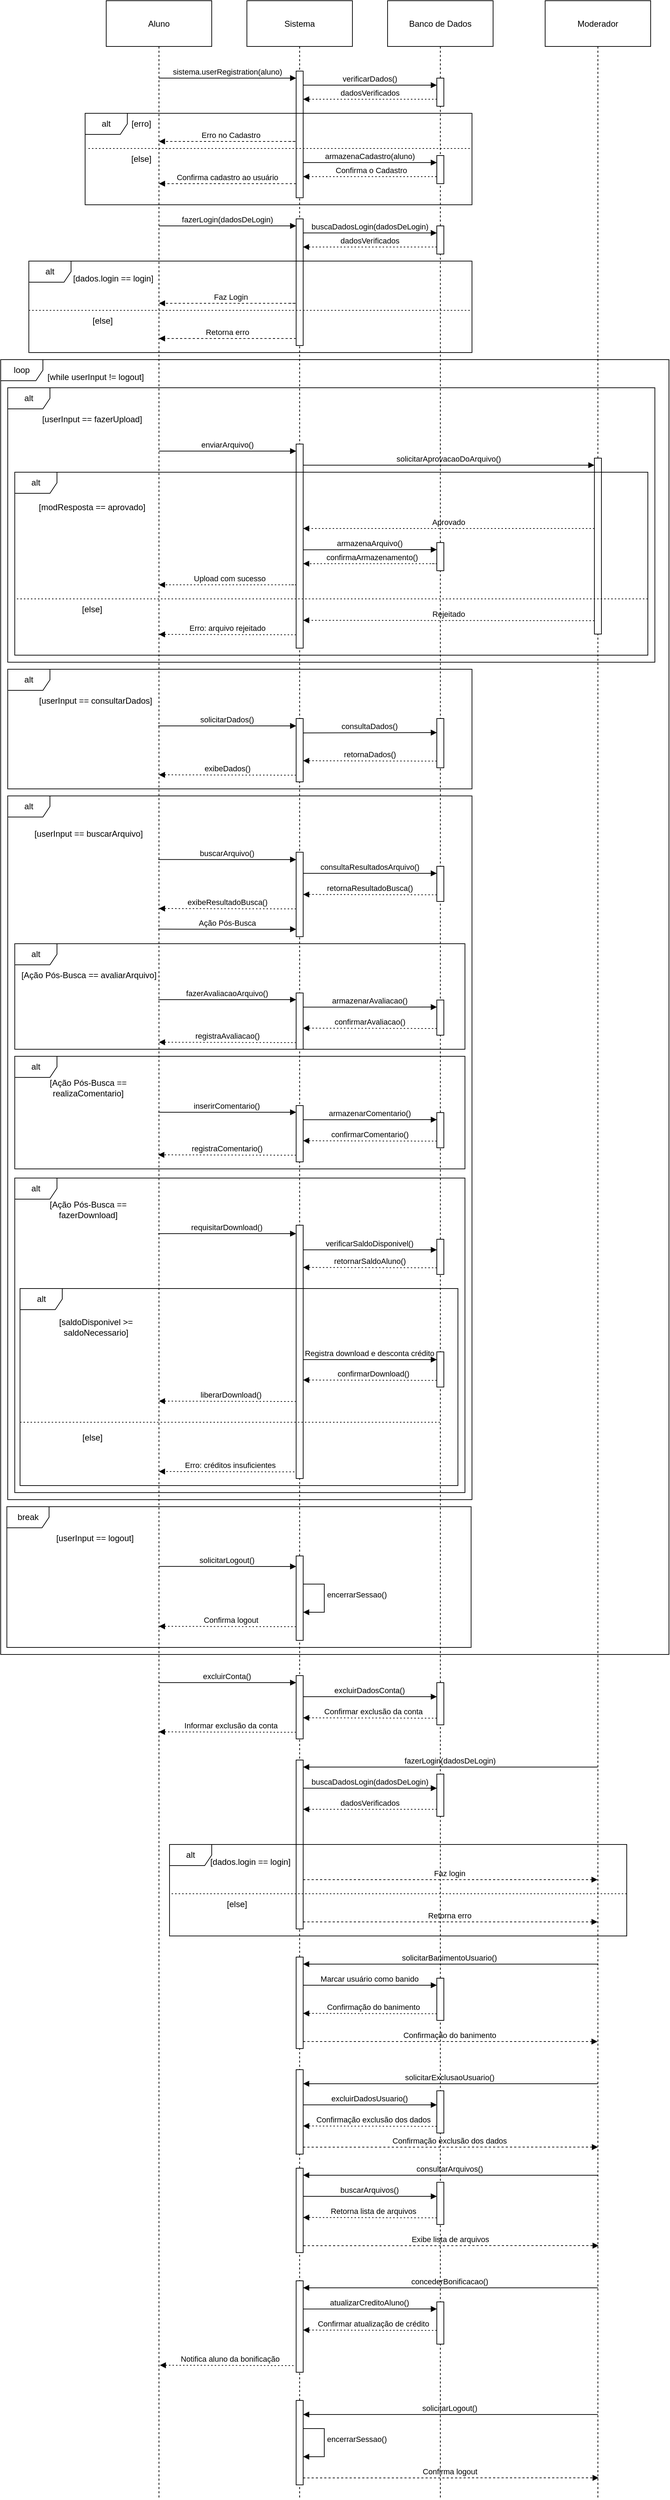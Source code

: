 <mxfile version="26.1.0">
  <diagram name="Página-1" id="afzx3g1En9e3U05Ntp9F">
    <mxGraphModel dx="1339" dy="256" grid="1" gridSize="10" guides="1" tooltips="1" connect="1" arrows="1" fold="1" page="1" pageScale="1" pageWidth="827" pageHeight="1169" math="0" shadow="0">
      <root>
        <mxCell id="0" />
        <mxCell id="1" parent="0" />
        <mxCell id="2" value="Aluno" style="shape=umlLifeline;perimeter=lifelinePerimeter;whiteSpace=wrap;container=1;dropTarget=0;collapsible=0;recursiveResize=0;outlineConnect=0;portConstraint=eastwest;newEdgeStyle={&quot;edgeStyle&quot;:&quot;elbowEdgeStyle&quot;,&quot;elbow&quot;:&quot;vertical&quot;,&quot;curved&quot;:0,&quot;rounded&quot;:0};size=65;labelBackgroundColor=none;" parent="1" vertex="1">
          <mxGeometry width="150" height="3550" as="geometry" />
        </mxCell>
        <mxCell id="3" value="Sistema" style="shape=umlLifeline;perimeter=lifelinePerimeter;whiteSpace=wrap;container=1;dropTarget=0;collapsible=0;recursiveResize=0;outlineConnect=0;portConstraint=eastwest;newEdgeStyle={&quot;edgeStyle&quot;:&quot;elbowEdgeStyle&quot;,&quot;elbow&quot;:&quot;vertical&quot;,&quot;curved&quot;:0,&quot;rounded&quot;:0};size=65;labelBackgroundColor=none;" parent="1" vertex="1">
          <mxGeometry x="200" width="150" height="3550" as="geometry" />
        </mxCell>
        <mxCell id="1XgZBxYEKL8TLryhyje8-14" value="" style="html=1;points=[[0,0,0,0,5],[0,1,0,0,-5],[1,0,0,0,5],[1,1,0,0,-5]];perimeter=orthogonalPerimeter;outlineConnect=0;targetShapes=umlLifeline;portConstraint=eastwest;newEdgeStyle={&quot;curved&quot;:0,&quot;rounded&quot;:0};labelBackgroundColor=none;" parent="3" vertex="1">
          <mxGeometry x="70" y="100" width="10" height="180" as="geometry" />
        </mxCell>
        <mxCell id="1XgZBxYEKL8TLryhyje8-38" value="" style="html=1;points=[[0,0,0,0,5],[0,1,0,0,-5],[1,0,0,0,5],[1,1,0,0,-5]];perimeter=orthogonalPerimeter;outlineConnect=0;targetShapes=umlLifeline;portConstraint=eastwest;newEdgeStyle={&quot;curved&quot;:0,&quot;rounded&quot;:0};labelBackgroundColor=none;" parent="3" vertex="1">
          <mxGeometry x="70" y="310" width="10" height="180" as="geometry" />
        </mxCell>
        <mxCell id="Cvks8EGlnX5yU1Xf84aY-15" value="" style="html=1;points=[[0,0,0,0,5],[0,1,0,0,-5],[1,0,0,0,5],[1,1,0,0,-5]];perimeter=orthogonalPerimeter;outlineConnect=0;targetShapes=umlLifeline;portConstraint=eastwest;newEdgeStyle={&quot;curved&quot;:0,&quot;rounded&quot;:0};" parent="3" vertex="1">
          <mxGeometry x="70" y="2380" width="10" height="90" as="geometry" />
        </mxCell>
        <mxCell id="XL7HRUZ1tozqfuqfQOcD-17" value="" style="html=1;points=[[0,0,0,0,5],[0,1,0,0,-5],[1,0,0,0,5],[1,1,0,0,-5]];perimeter=orthogonalPerimeter;outlineConnect=0;targetShapes=umlLifeline;portConstraint=eastwest;newEdgeStyle={&quot;curved&quot;:0,&quot;rounded&quot;:0};" vertex="1" parent="3">
          <mxGeometry x="70" y="2500" width="10" height="240" as="geometry" />
        </mxCell>
        <mxCell id="XL7HRUZ1tozqfuqfQOcD-34" value="" style="html=1;points=[[0,0,0,0,5],[0,1,0,0,-5],[1,0,0,0,5],[1,1,0,0,-5]];perimeter=orthogonalPerimeter;outlineConnect=0;targetShapes=umlLifeline;portConstraint=eastwest;newEdgeStyle={&quot;curved&quot;:0,&quot;rounded&quot;:0};" vertex="1" parent="3">
          <mxGeometry x="70" y="3240" width="10" height="130" as="geometry" />
        </mxCell>
        <mxCell id="4" value="Banco de Dados" style="shape=umlLifeline;perimeter=lifelinePerimeter;whiteSpace=wrap;container=1;dropTarget=0;collapsible=0;recursiveResize=0;outlineConnect=0;portConstraint=eastwest;newEdgeStyle={&quot;edgeStyle&quot;:&quot;elbowEdgeStyle&quot;,&quot;elbow&quot;:&quot;vertical&quot;,&quot;curved&quot;:0,&quot;rounded&quot;:0};size=65;labelBackgroundColor=none;" parent="1" vertex="1">
          <mxGeometry x="400" width="150" height="3550" as="geometry" />
        </mxCell>
        <mxCell id="1XgZBxYEKL8TLryhyje8-17" value="" style="html=1;points=[[0,0,0,0,5],[0,1,0,0,-5],[1,0,0,0,5],[1,1,0,0,-5]];perimeter=orthogonalPerimeter;outlineConnect=0;targetShapes=umlLifeline;portConstraint=eastwest;newEdgeStyle={&quot;curved&quot;:0,&quot;rounded&quot;:0};labelBackgroundColor=none;" parent="4" vertex="1">
          <mxGeometry x="70" y="110" width="10" height="40" as="geometry" />
        </mxCell>
        <mxCell id="1XgZBxYEKL8TLryhyje8-42" value="" style="html=1;points=[[0,0,0,0,5],[0,1,0,0,-5],[1,0,0,0,5],[1,1,0,0,-5]];perimeter=orthogonalPerimeter;outlineConnect=0;targetShapes=umlLifeline;portConstraint=eastwest;newEdgeStyle={&quot;curved&quot;:0,&quot;rounded&quot;:0};labelBackgroundColor=none;" parent="4" vertex="1">
          <mxGeometry x="70" y="320" width="10" height="40" as="geometry" />
        </mxCell>
        <mxCell id="Cvks8EGlnX5yU1Xf84aY-16" value="" style="html=1;points=[[0,0,0,0,5],[0,1,0,0,-5],[1,0,0,0,5],[1,1,0,0,-5]];perimeter=orthogonalPerimeter;outlineConnect=0;targetShapes=umlLifeline;portConstraint=eastwest;newEdgeStyle={&quot;curved&quot;:0,&quot;rounded&quot;:0};" parent="4" vertex="1">
          <mxGeometry x="70" y="2390" width="10" height="60" as="geometry" />
        </mxCell>
        <mxCell id="XL7HRUZ1tozqfuqfQOcD-20" value="" style="html=1;points=[[0,0,0,0,5],[0,1,0,0,-5],[1,0,0,0,5],[1,1,0,0,-5]];perimeter=orthogonalPerimeter;outlineConnect=0;targetShapes=umlLifeline;portConstraint=eastwest;newEdgeStyle={&quot;curved&quot;:0,&quot;rounded&quot;:0};" vertex="1" parent="4">
          <mxGeometry x="70" y="2520" width="10" height="60" as="geometry" />
        </mxCell>
        <mxCell id="XL7HRUZ1tozqfuqfQOcD-36" value="" style="html=1;points=[[0,0,0,0,5],[0,1,0,0,-5],[1,0,0,0,5],[1,1,0,0,-5]];perimeter=orthogonalPerimeter;outlineConnect=0;targetShapes=umlLifeline;portConstraint=eastwest;newEdgeStyle={&quot;curved&quot;:0,&quot;rounded&quot;:0};" vertex="1" parent="4">
          <mxGeometry x="70" y="3270" width="10" height="60" as="geometry" />
        </mxCell>
        <mxCell id="5" value="Moderador" style="shape=umlLifeline;perimeter=lifelinePerimeter;whiteSpace=wrap;container=1;dropTarget=0;collapsible=0;recursiveResize=0;outlineConnect=0;portConstraint=eastwest;newEdgeStyle={&quot;edgeStyle&quot;:&quot;elbowEdgeStyle&quot;,&quot;elbow&quot;:&quot;vertical&quot;,&quot;curved&quot;:0,&quot;rounded&quot;:0};size=65;labelBackgroundColor=none;" parent="1" vertex="1">
          <mxGeometry x="624" width="150" height="3550" as="geometry" />
        </mxCell>
        <mxCell id="Cvks8EGlnX5yU1Xf84aY-20" value="solicitarBanimentoUsuario()" style="verticalAlign=bottom;edgeStyle=elbowEdgeStyle;elbow=vertical;curved=0;rounded=0;endArrow=none;labelBackgroundColor=none;fontColor=default;startFill=1;startArrow=block;" parent="5" edge="1">
          <mxGeometry x="-0.005" relative="1" as="geometry">
            <Array as="points">
              <mxPoint x="-324" y="2790" />
            </Array>
            <mxPoint x="-344" y="2790" as="sourcePoint" />
            <mxPoint x="74.5" y="2790" as="targetPoint" />
            <mxPoint as="offset" />
          </mxGeometry>
        </mxCell>
        <mxCell id="Cvks8EGlnX5yU1Xf84aY-23" value="Marcar usuário como banido" style="verticalAlign=bottom;edgeStyle=elbowEdgeStyle;elbow=vertical;curved=0;rounded=0;endArrow=block;labelBackgroundColor=none;fontColor=default;" parent="5" edge="1">
          <mxGeometry x="-0.005" relative="1" as="geometry">
            <Array as="points" />
            <mxPoint x="-344.005" y="2820.005" as="sourcePoint" />
            <mxPoint x="-154" y="2820.01" as="targetPoint" />
            <mxPoint as="offset" />
          </mxGeometry>
        </mxCell>
        <mxCell id="Cvks8EGlnX5yU1Xf84aY-24" value="Confirmação do banimento" style="verticalAlign=bottom;edgeStyle=elbowEdgeStyle;elbow=vertical;curved=0;rounded=0;dashed=1;dashPattern=2 3;endArrow=block;labelBackgroundColor=none;fontColor=default;exitX=0;exitY=1;exitDx=0;exitDy=-5;exitPerimeter=0;" parent="5" edge="1">
          <mxGeometry x="-0.05" relative="1" as="geometry">
            <Array as="points">
              <mxPoint x="-361.32" y="2860" />
            </Array>
            <mxPoint x="-154" y="2860.53" as="sourcePoint" />
            <mxPoint x="-344" y="2860" as="targetPoint" />
            <mxPoint as="offset" />
          </mxGeometry>
        </mxCell>
        <mxCell id="Cvks8EGlnX5yU1Xf84aY-25" value="Confirmação do banimento" style="verticalAlign=bottom;edgeStyle=elbowEdgeStyle;elbow=vertical;curved=0;rounded=0;endArrow=block;labelBackgroundColor=none;fontColor=default;dashed=1;" parent="5" edge="1">
          <mxGeometry x="-0.005" relative="1" as="geometry">
            <Array as="points" />
            <mxPoint x="-344.005" y="2900.005" as="sourcePoint" />
            <mxPoint x="74.5" y="2900.218" as="targetPoint" />
            <mxPoint as="offset" />
          </mxGeometry>
        </mxCell>
        <mxCell id="Cvks8EGlnX5yU1Xf84aY-26" value="solicitarExclusaoUsuario()" style="verticalAlign=bottom;edgeStyle=elbowEdgeStyle;elbow=vertical;curved=0;rounded=0;endArrow=none;labelBackgroundColor=none;fontColor=default;startFill=1;startArrow=block;" parent="5" edge="1">
          <mxGeometry x="-0.005" relative="1" as="geometry">
            <Array as="points">
              <mxPoint x="-324" y="2960" />
            </Array>
            <mxPoint x="-344" y="2960" as="sourcePoint" />
            <mxPoint x="75" y="2960" as="targetPoint" />
            <mxPoint as="offset" />
          </mxGeometry>
        </mxCell>
        <mxCell id="Cvks8EGlnX5yU1Xf84aY-28" value="excluirDadosUsuario()" style="verticalAlign=bottom;edgeStyle=elbowEdgeStyle;elbow=vertical;curved=0;rounded=0;endArrow=block;labelBackgroundColor=none;fontColor=default;" parent="5" edge="1">
          <mxGeometry x="-0.005" relative="1" as="geometry">
            <Array as="points" />
            <mxPoint x="-344.005" y="2989.995" as="sourcePoint" />
            <mxPoint x="-154" y="2990" as="targetPoint" />
            <mxPoint as="offset" />
          </mxGeometry>
        </mxCell>
        <mxCell id="Cvks8EGlnX5yU1Xf84aY-30" value="Confirmação exclusão dos dados" style="verticalAlign=bottom;edgeStyle=elbowEdgeStyle;elbow=vertical;curved=0;rounded=0;dashed=1;dashPattern=2 3;endArrow=block;labelBackgroundColor=none;fontColor=default;exitX=0;exitY=1;exitDx=0;exitDy=-5;exitPerimeter=0;" parent="5" edge="1">
          <mxGeometry x="-0.05" relative="1" as="geometry">
            <Array as="points">
              <mxPoint x="-361.32" y="3020" />
            </Array>
            <mxPoint x="-154" y="3020.53" as="sourcePoint" />
            <mxPoint x="-344" y="3020" as="targetPoint" />
            <mxPoint as="offset" />
          </mxGeometry>
        </mxCell>
        <mxCell id="Cvks8EGlnX5yU1Xf84aY-31" value="Confirmação exclusão dos dados" style="verticalAlign=bottom;edgeStyle=elbowEdgeStyle;elbow=vertical;curved=0;rounded=0;endArrow=block;labelBackgroundColor=none;fontColor=default;dashed=1;" parent="5" edge="1">
          <mxGeometry x="-0.005" relative="1" as="geometry">
            <Array as="points" />
            <mxPoint x="-344.005" y="3050.135" as="sourcePoint" />
            <mxPoint x="75" y="3050" as="targetPoint" />
            <mxPoint as="offset" />
          </mxGeometry>
        </mxCell>
        <mxCell id="Cvks8EGlnX5yU1Xf84aY-32" value="consultarArquivos()" style="verticalAlign=bottom;edgeStyle=elbowEdgeStyle;elbow=vertical;curved=0;rounded=0;endArrow=none;labelBackgroundColor=none;fontColor=default;startFill=1;startArrow=block;" parent="5" edge="1">
          <mxGeometry x="-0.005" relative="1" as="geometry">
            <Array as="points">
              <mxPoint x="-324" y="3090" />
            </Array>
            <mxPoint x="-344" y="3090" as="sourcePoint" />
            <mxPoint x="75" y="3090" as="targetPoint" />
            <mxPoint as="offset" />
          </mxGeometry>
        </mxCell>
        <mxCell id="Cvks8EGlnX5yU1Xf84aY-35" value="buscarArquivos()" style="verticalAlign=bottom;edgeStyle=elbowEdgeStyle;elbow=vertical;curved=0;rounded=0;endArrow=block;labelBackgroundColor=none;fontColor=default;" parent="5" edge="1">
          <mxGeometry x="-0.005" relative="1" as="geometry">
            <Array as="points" />
            <mxPoint x="-344.005" y="3119.995" as="sourcePoint" />
            <mxPoint x="-154" y="3120" as="targetPoint" />
            <mxPoint as="offset" />
          </mxGeometry>
        </mxCell>
        <mxCell id="Cvks8EGlnX5yU1Xf84aY-36" value="Retorna lista de arquivos" style="verticalAlign=bottom;edgeStyle=elbowEdgeStyle;elbow=vertical;curved=0;rounded=0;dashed=1;dashPattern=2 3;endArrow=block;labelBackgroundColor=none;fontColor=default;exitX=0;exitY=1;exitDx=0;exitDy=-5;exitPerimeter=0;" parent="5" edge="1">
          <mxGeometry x="-0.05" relative="1" as="geometry">
            <Array as="points">
              <mxPoint x="-361.32" y="3150" />
            </Array>
            <mxPoint x="-154" y="3150.53" as="sourcePoint" />
            <mxPoint x="-344" y="3150" as="targetPoint" />
            <mxPoint as="offset" />
          </mxGeometry>
        </mxCell>
        <mxCell id="Cvks8EGlnX5yU1Xf84aY-37" value="Exibe lista de arquivos" style="verticalAlign=bottom;edgeStyle=elbowEdgeStyle;elbow=vertical;curved=0;rounded=0;endArrow=block;labelBackgroundColor=none;fontColor=default;dashed=1;" parent="5" edge="1">
          <mxGeometry x="-0.005" relative="1" as="geometry">
            <Array as="points" />
            <mxPoint x="-343.505" y="3190.135" as="sourcePoint" />
            <mxPoint x="76" y="3190" as="targetPoint" />
            <mxPoint as="offset" />
          </mxGeometry>
        </mxCell>
        <mxCell id="Cvks8EGlnX5yU1Xf84aY-21" value="" style="html=1;points=[[0,0,0,0,5],[0,1,0,0,-5],[1,0,0,0,5],[1,1,0,0,-5]];perimeter=orthogonalPerimeter;outlineConnect=0;targetShapes=umlLifeline;portConstraint=eastwest;newEdgeStyle={&quot;curved&quot;:0,&quot;rounded&quot;:0};" parent="5" vertex="1">
          <mxGeometry x="-354" y="2780" width="10" height="130" as="geometry" />
        </mxCell>
        <mxCell id="Cvks8EGlnX5yU1Xf84aY-29" value="" style="html=1;points=[[0,0,0,0,5],[0,1,0,0,-5],[1,0,0,0,5],[1,1,0,0,-5]];perimeter=orthogonalPerimeter;outlineConnect=0;targetShapes=umlLifeline;portConstraint=eastwest;newEdgeStyle={&quot;curved&quot;:0,&quot;rounded&quot;:0};" parent="5" vertex="1">
          <mxGeometry x="-354" y="2940" width="10" height="120" as="geometry" />
        </mxCell>
        <mxCell id="Cvks8EGlnX5yU1Xf84aY-22" value="" style="html=1;points=[[0,0,0,0,5],[0,1,0,0,-5],[1,0,0,0,5],[1,1,0,0,-5]];perimeter=orthogonalPerimeter;outlineConnect=0;targetShapes=umlLifeline;portConstraint=eastwest;newEdgeStyle={&quot;curved&quot;:0,&quot;rounded&quot;:0};" parent="5" vertex="1">
          <mxGeometry x="-154" y="2810" width="10" height="60" as="geometry" />
        </mxCell>
        <mxCell id="Cvks8EGlnX5yU1Xf84aY-27" value="" style="html=1;points=[[0,0,0,0,5],[0,1,0,0,-5],[1,0,0,0,5],[1,1,0,0,-5]];perimeter=orthogonalPerimeter;outlineConnect=0;targetShapes=umlLifeline;portConstraint=eastwest;newEdgeStyle={&quot;curved&quot;:0,&quot;rounded&quot;:0};" parent="5" vertex="1">
          <mxGeometry x="-154" y="2970" width="10" height="60" as="geometry" />
        </mxCell>
        <mxCell id="Cvks8EGlnX5yU1Xf84aY-34" value="" style="html=1;points=[[0,0,0,0,5],[0,1,0,0,-5],[1,0,0,0,5],[1,1,0,0,-5]];perimeter=orthogonalPerimeter;outlineConnect=0;targetShapes=umlLifeline;portConstraint=eastwest;newEdgeStyle={&quot;curved&quot;:0,&quot;rounded&quot;:0};" parent="5" vertex="1">
          <mxGeometry x="-154" y="3100" width="10" height="60" as="geometry" />
        </mxCell>
        <mxCell id="Cvks8EGlnX5yU1Xf84aY-33" value="" style="html=1;points=[[0,0,0,0,5],[0,1,0,0,-5],[1,0,0,0,5],[1,1,0,0,-5]];perimeter=orthogonalPerimeter;outlineConnect=0;targetShapes=umlLifeline;portConstraint=eastwest;newEdgeStyle={&quot;curved&quot;:0,&quot;rounded&quot;:0};" parent="5" vertex="1">
          <mxGeometry x="-354" y="3080" width="10" height="120" as="geometry" />
        </mxCell>
        <mxCell id="1XgZBxYEKL8TLryhyje8-13" value="sistema.userRegistration(aluno)" style="verticalAlign=bottom;edgeStyle=elbowEdgeStyle;elbow=vertical;curved=0;rounded=0;endArrow=block;labelBackgroundColor=none;fontColor=default;" parent="1" source="2" edge="1">
          <mxGeometry relative="1" as="geometry">
            <Array as="points" />
            <mxPoint x="80" y="110" as="sourcePoint" />
            <mxPoint x="270" y="110" as="targetPoint" />
          </mxGeometry>
        </mxCell>
        <mxCell id="1XgZBxYEKL8TLryhyje8-16" value="verificarDados()" style="verticalAlign=bottom;edgeStyle=elbowEdgeStyle;elbow=vertical;curved=0;rounded=0;endArrow=block;labelBackgroundColor=none;fontColor=default;" parent="1" edge="1">
          <mxGeometry relative="1" as="geometry">
            <Array as="points">
              <mxPoint x="359" y="120" />
            </Array>
            <mxPoint x="280" y="120" as="sourcePoint" />
            <mxPoint x="470" y="120" as="targetPoint" />
          </mxGeometry>
        </mxCell>
        <mxCell id="1XgZBxYEKL8TLryhyje8-20" value="dadosVerificados" style="verticalAlign=bottom;edgeStyle=elbowEdgeStyle;elbow=vertical;curved=0;rounded=0;dashed=1;dashPattern=2 3;endArrow=block;labelBackgroundColor=none;fontColor=default;" parent="1" edge="1">
          <mxGeometry x="-0.001" relative="1" as="geometry">
            <Array as="points">
              <mxPoint x="382.68" y="140" />
            </Array>
            <mxPoint x="470.18" y="140" as="sourcePoint" />
            <mxPoint x="280" y="140" as="targetPoint" />
            <mxPoint as="offset" />
          </mxGeometry>
        </mxCell>
        <mxCell id="1XgZBxYEKL8TLryhyje8-23" value="[erro]" style="text;html=1;align=center;verticalAlign=middle;whiteSpace=wrap;rounded=0;" parent="1" vertex="1">
          <mxGeometry x="10" y="160" width="80" height="30" as="geometry" />
        </mxCell>
        <mxCell id="1XgZBxYEKL8TLryhyje8-25" value="Erro no Cadastro" style="verticalAlign=bottom;edgeStyle=elbowEdgeStyle;elbow=vertical;curved=0;rounded=0;endArrow=block;labelBackgroundColor=none;fontColor=default;dashed=1;" parent="1" target="2" edge="1">
          <mxGeometry relative="1" as="geometry">
            <Array as="points">
              <mxPoint x="270" y="200" />
            </Array>
            <mxPoint x="260" y="200" as="sourcePoint" />
            <mxPoint x="80" y="200" as="targetPoint" />
          </mxGeometry>
        </mxCell>
        <mxCell id="1XgZBxYEKL8TLryhyje8-26" value="" style="verticalAlign=bottom;edgeStyle=elbowEdgeStyle;elbow=vertical;curved=0;rounded=0;dashed=1;dashPattern=2 3;endArrow=none;labelBackgroundColor=none;fontColor=default;exitX=0.997;exitY=0.409;exitDx=0;exitDy=0;exitPerimeter=0;startFill=0;" parent="1" edge="1">
          <mxGeometry relative="1" as="geometry">
            <Array as="points">
              <mxPoint x="74.33" y="210" />
            </Array>
            <mxPoint x="520.0" y="211.8" as="sourcePoint" />
            <mxPoint x="-28.35" y="210" as="targetPoint" />
          </mxGeometry>
        </mxCell>
        <mxCell id="1XgZBxYEKL8TLryhyje8-27" value="[else]" style="text;html=1;align=center;verticalAlign=middle;whiteSpace=wrap;rounded=0;" parent="1" vertex="1">
          <mxGeometry x="10" y="210" width="80" height="30" as="geometry" />
        </mxCell>
        <mxCell id="1XgZBxYEKL8TLryhyje8-29" value="armazenaCadastro(aluno)" style="verticalAlign=bottom;edgeStyle=elbowEdgeStyle;elbow=vertical;curved=0;rounded=0;endArrow=block;labelBackgroundColor=none;fontColor=default;" parent="1" edge="1">
          <mxGeometry relative="1" as="geometry">
            <Array as="points" />
            <mxPoint x="280" y="230" as="sourcePoint" />
            <mxPoint x="470" y="230" as="targetPoint" />
          </mxGeometry>
        </mxCell>
        <mxCell id="1XgZBxYEKL8TLryhyje8-30" value="Confirma o Cadastro" style="verticalAlign=bottom;edgeStyle=elbowEdgeStyle;elbow=vertical;curved=0;rounded=0;dashed=1;dashPattern=2 3;endArrow=block;labelBackgroundColor=none;fontColor=default;" parent="1" source="4" edge="1">
          <mxGeometry relative="1" as="geometry">
            <Array as="points">
              <mxPoint x="382.68" y="250" />
            </Array>
            <mxPoint x="470.18" y="250" as="sourcePoint" />
            <mxPoint x="280" y="250" as="targetPoint" />
          </mxGeometry>
        </mxCell>
        <mxCell id="1XgZBxYEKL8TLryhyje8-31" value="" style="html=1;points=[[0,0,0,0,5],[0,1,0,0,-5],[1,0,0,0,5],[1,1,0,0,-5]];perimeter=orthogonalPerimeter;outlineConnect=0;targetShapes=umlLifeline;portConstraint=eastwest;newEdgeStyle={&quot;curved&quot;:0,&quot;rounded&quot;:0};labelBackgroundColor=none;" parent="1" vertex="1">
          <mxGeometry x="470" y="220" width="10" height="40" as="geometry" />
        </mxCell>
        <mxCell id="1XgZBxYEKL8TLryhyje8-32" value="Confirma cadastro ao usuário" style="verticalAlign=bottom;edgeStyle=elbowEdgeStyle;elbow=vertical;curved=0;rounded=0;endArrow=block;labelBackgroundColor=none;fontColor=default;dashed=1;" parent="1" source="1XgZBxYEKL8TLryhyje8-14" target="2" edge="1">
          <mxGeometry relative="1" as="geometry">
            <Array as="points">
              <mxPoint x="250" y="260" />
            </Array>
            <mxPoint x="255.07" y="260" as="sourcePoint" />
            <mxPoint x="80" y="260" as="targetPoint" />
          </mxGeometry>
        </mxCell>
        <mxCell id="1XgZBxYEKL8TLryhyje8-21" value="alt" style="shape=umlFrame;whiteSpace=wrap;html=1;pointerEvents=0;labelBackgroundColor=none;" parent="1" vertex="1">
          <mxGeometry x="-30" y="160" width="550" height="130" as="geometry" />
        </mxCell>
        <mxCell id="1XgZBxYEKL8TLryhyje8-37" value="fazerLogin(dadosDeLogin)" style="verticalAlign=bottom;edgeStyle=elbowEdgeStyle;elbow=vertical;curved=0;rounded=0;endArrow=block;labelBackgroundColor=none;fontColor=default;" parent="1" source="2" edge="1">
          <mxGeometry x="-0.001" relative="1" as="geometry">
            <Array as="points" />
            <mxPoint x="80" y="320.25" as="sourcePoint" />
            <mxPoint x="270" y="320" as="targetPoint" />
            <mxPoint as="offset" />
          </mxGeometry>
        </mxCell>
        <mxCell id="1XgZBxYEKL8TLryhyje8-41" value="buscaDadosLogin(dadosDeLogin)" style="verticalAlign=bottom;edgeStyle=elbowEdgeStyle;elbow=vertical;curved=0;rounded=0;endArrow=block;labelBackgroundColor=none;fontColor=default;" parent="1" edge="1">
          <mxGeometry relative="1" as="geometry">
            <Array as="points">
              <mxPoint x="359" y="330" />
            </Array>
            <mxPoint x="280" y="330" as="sourcePoint" />
            <mxPoint x="470" y="330" as="targetPoint" />
          </mxGeometry>
        </mxCell>
        <mxCell id="1XgZBxYEKL8TLryhyje8-47" value="dadosVerificados" style="verticalAlign=bottom;edgeStyle=elbowEdgeStyle;elbow=vertical;curved=0;rounded=0;dashed=1;dashPattern=2 3;endArrow=block;labelBackgroundColor=none;fontColor=default;" parent="1" edge="1">
          <mxGeometry x="-0.001" relative="1" as="geometry">
            <Array as="points">
              <mxPoint x="382.5" y="350" />
            </Array>
            <mxPoint x="470.0" y="350" as="sourcePoint" />
            <mxPoint x="279.82" y="350" as="targetPoint" />
            <mxPoint as="offset" />
          </mxGeometry>
        </mxCell>
        <mxCell id="1XgZBxYEKL8TLryhyje8-48" value="" style="verticalAlign=bottom;edgeStyle=elbowEdgeStyle;elbow=vertical;curved=0;rounded=0;dashed=1;dashPattern=2 3;endArrow=none;labelBackgroundColor=none;fontColor=default;exitX=0.997;exitY=0.409;exitDx=0;exitDy=0;exitPerimeter=0;startFill=0;entryX=0.001;entryY=0.388;entryDx=0;entryDy=0;entryPerimeter=0;" parent="1" edge="1">
          <mxGeometry relative="1" as="geometry">
            <Array as="points">
              <mxPoint x="74.33" y="440" />
            </Array>
            <mxPoint x="520.0" y="441.8" as="sourcePoint" />
            <mxPoint x="-109.37" y="440.44" as="targetPoint" />
          </mxGeometry>
        </mxCell>
        <mxCell id="1XgZBxYEKL8TLryhyje8-49" value="alt" style="shape=umlFrame;whiteSpace=wrap;html=1;pointerEvents=0;labelBackgroundColor=none;" parent="1" vertex="1">
          <mxGeometry x="-110" y="370" width="630" height="130" as="geometry" />
        </mxCell>
        <mxCell id="1XgZBxYEKL8TLryhyje8-52" value="[dados.login == login]" style="text;html=1;align=center;verticalAlign=middle;whiteSpace=wrap;rounded=0;" parent="1" vertex="1">
          <mxGeometry x="-50" y="380" width="120" height="30" as="geometry" />
        </mxCell>
        <mxCell id="1XgZBxYEKL8TLryhyje8-53" value="Faz Login" style="verticalAlign=bottom;edgeStyle=elbowEdgeStyle;elbow=vertical;curved=0;rounded=0;endArrow=block;labelBackgroundColor=none;fontColor=default;startArrow=none;startFill=0;dashed=1;" parent="1" target="2" edge="1">
          <mxGeometry relative="1" as="geometry">
            <Array as="points">
              <mxPoint x="270" y="430" />
            </Array>
            <mxPoint x="260.07" y="430" as="sourcePoint" />
            <mxPoint x="80" y="430" as="targetPoint" />
          </mxGeometry>
        </mxCell>
        <mxCell id="1XgZBxYEKL8TLryhyje8-54" value="Retorna erro" style="verticalAlign=bottom;edgeStyle=elbowEdgeStyle;elbow=vertical;curved=0;rounded=0;endArrow=block;labelBackgroundColor=none;fontColor=default;dashed=1;" parent="1" source="1XgZBxYEKL8TLryhyje8-38" target="2" edge="1">
          <mxGeometry relative="1" as="geometry">
            <Array as="points">
              <mxPoint x="250" y="480" />
            </Array>
            <mxPoint x="255.07" y="480" as="sourcePoint" />
            <mxPoint x="80" y="480" as="targetPoint" />
          </mxGeometry>
        </mxCell>
        <mxCell id="1XgZBxYEKL8TLryhyje8-55" value="[else]" style="text;html=1;align=center;verticalAlign=middle;whiteSpace=wrap;rounded=0;" parent="1" vertex="1">
          <mxGeometry x="-30" y="440" width="50" height="30" as="geometry" />
        </mxCell>
        <mxCell id="1XgZBxYEKL8TLryhyje8-57" value="enviarArquivo()" style="verticalAlign=bottom;edgeStyle=elbowEdgeStyle;elbow=vertical;curved=0;rounded=0;endArrow=block;labelBackgroundColor=none;fontColor=default;" parent="1" source="2" edge="1">
          <mxGeometry relative="1" as="geometry">
            <Array as="points" />
            <mxPoint x="80" y="640" as="sourcePoint" />
            <mxPoint x="270" y="640" as="targetPoint" />
          </mxGeometry>
        </mxCell>
        <mxCell id="1XgZBxYEKL8TLryhyje8-58" value="loop" style="shape=umlFrame;whiteSpace=wrap;html=1;pointerEvents=0;labelBackgroundColor=none;" parent="1" vertex="1">
          <mxGeometry x="-150" y="510" width="950" height="1840" as="geometry" />
        </mxCell>
        <mxCell id="1XgZBxYEKL8TLryhyje8-59" value="[while userInput != logout]" style="text;html=1;align=center;verticalAlign=middle;whiteSpace=wrap;rounded=0;" parent="1" vertex="1">
          <mxGeometry x="-90" y="520" width="150" height="30" as="geometry" />
        </mxCell>
        <mxCell id="1XgZBxYEKL8TLryhyje8-60" value="alt" style="shape=umlFrame;whiteSpace=wrap;html=1;pointerEvents=0;labelBackgroundColor=none;" parent="1" vertex="1">
          <mxGeometry x="-140" y="550" width="920" height="390" as="geometry" />
        </mxCell>
        <mxCell id="1XgZBxYEKL8TLryhyje8-62" value="[userInput == fazerUpload]" style="text;html=1;align=center;verticalAlign=middle;whiteSpace=wrap;rounded=0;" parent="1" vertex="1">
          <mxGeometry x="-100" y="580" width="160" height="30" as="geometry" />
        </mxCell>
        <mxCell id="1XgZBxYEKL8TLryhyje8-63" value="" style="html=1;points=[[0,0,0,0,5],[0,1,0,0,-5],[1,0,0,0,5],[1,1,0,0,-5]];perimeter=orthogonalPerimeter;outlineConnect=0;targetShapes=umlLifeline;portConstraint=eastwest;newEdgeStyle={&quot;curved&quot;:0,&quot;rounded&quot;:0};labelBackgroundColor=none;" parent="1" vertex="1">
          <mxGeometry x="270" y="630" width="10" height="290" as="geometry" />
        </mxCell>
        <mxCell id="1XgZBxYEKL8TLryhyje8-64" value="solicitarAprovacaoDoArquivo()" style="verticalAlign=bottom;edgeStyle=elbowEdgeStyle;elbow=vertical;curved=0;rounded=0;endArrow=block;labelBackgroundColor=none;fontColor=default;" parent="1" target="1XgZBxYEKL8TLryhyje8-65" edge="1">
          <mxGeometry relative="1" as="geometry">
            <Array as="points" />
            <mxPoint x="280" y="660" as="sourcePoint" />
            <mxPoint x="690" y="660" as="targetPoint" />
          </mxGeometry>
        </mxCell>
        <mxCell id="1XgZBxYEKL8TLryhyje8-65" value="" style="html=1;points=[[0,0,0,0,5],[0,1,0,0,-5],[1,0,0,0,5],[1,1,0,0,-5]];perimeter=orthogonalPerimeter;outlineConnect=0;targetShapes=umlLifeline;portConstraint=eastwest;newEdgeStyle={&quot;curved&quot;:0,&quot;rounded&quot;:0};labelBackgroundColor=none;" parent="1" vertex="1">
          <mxGeometry x="694" y="650" width="10" height="250" as="geometry" />
        </mxCell>
        <mxCell id="1XgZBxYEKL8TLryhyje8-66" value="alt" style="shape=umlFrame;whiteSpace=wrap;html=1;pointerEvents=0;labelBackgroundColor=none;" parent="1" vertex="1">
          <mxGeometry x="-130" y="670" width="900" height="260" as="geometry" />
        </mxCell>
        <mxCell id="1XgZBxYEKL8TLryhyje8-67" value="[modResposta == aprovado]" style="text;html=1;align=center;verticalAlign=middle;whiteSpace=wrap;rounded=0;" parent="1" vertex="1">
          <mxGeometry x="-100" y="705" width="160" height="30" as="geometry" />
        </mxCell>
        <mxCell id="1XgZBxYEKL8TLryhyje8-68" value="Aprovado" style="verticalAlign=bottom;edgeStyle=elbowEdgeStyle;elbow=vertical;curved=0;rounded=0;dashed=1;dashPattern=2 3;endArrow=block;labelBackgroundColor=none;fontColor=default;" parent="1" edge="1">
          <mxGeometry relative="1" as="geometry">
            <Array as="points">
              <mxPoint x="516.68" y="750" />
            </Array>
            <mxPoint x="694" y="750" as="sourcePoint" />
            <mxPoint x="280" y="750" as="targetPoint" />
          </mxGeometry>
        </mxCell>
        <mxCell id="1XgZBxYEKL8TLryhyje8-69" value="" style="html=1;points=[[0,0,0,0,5],[0,1,0,0,-5],[1,0,0,0,5],[1,1,0,0,-5]];perimeter=orthogonalPerimeter;outlineConnect=0;targetShapes=umlLifeline;portConstraint=eastwest;newEdgeStyle={&quot;curved&quot;:0,&quot;rounded&quot;:0};labelBackgroundColor=none;" parent="1" vertex="1">
          <mxGeometry x="470" y="770" width="10" height="40" as="geometry" />
        </mxCell>
        <mxCell id="1XgZBxYEKL8TLryhyje8-70" value="armazenaArquivo()" style="verticalAlign=bottom;edgeStyle=elbowEdgeStyle;elbow=vertical;curved=0;rounded=0;endArrow=block;labelBackgroundColor=none;fontColor=default;" parent="1" target="1XgZBxYEKL8TLryhyje8-69" edge="1">
          <mxGeometry relative="1" as="geometry">
            <Array as="points" />
            <mxPoint x="280" y="780.22" as="sourcePoint" />
            <mxPoint x="460" y="780" as="targetPoint" />
          </mxGeometry>
        </mxCell>
        <mxCell id="1XgZBxYEKL8TLryhyje8-71" value="confirmaArmazenamento()" style="verticalAlign=bottom;edgeStyle=elbowEdgeStyle;elbow=vertical;curved=0;rounded=0;dashed=1;dashPattern=2 3;endArrow=block;labelBackgroundColor=none;fontColor=default;" parent="1" edge="1">
          <mxGeometry relative="1" as="geometry">
            <Array as="points">
              <mxPoint x="470.0" y="800" />
            </Array>
            <mxPoint x="463.32" y="800" as="sourcePoint" />
            <mxPoint x="280" y="800" as="targetPoint" />
          </mxGeometry>
        </mxCell>
        <mxCell id="1XgZBxYEKL8TLryhyje8-73" value="" style="verticalAlign=bottom;edgeStyle=elbowEdgeStyle;elbow=vertical;curved=0;rounded=0;dashed=1;dashPattern=2 3;endArrow=none;labelBackgroundColor=none;fontColor=default;startFill=0;entryX=0.001;entryY=0.388;entryDx=0;entryDy=0;entryPerimeter=0;" parent="1" edge="1">
          <mxGeometry relative="1" as="geometry">
            <Array as="points">
              <mxPoint x="53.7" y="850" />
            </Array>
            <mxPoint x="770" y="850" as="sourcePoint" />
            <mxPoint x="-130.0" y="850.44" as="targetPoint" />
          </mxGeometry>
        </mxCell>
        <mxCell id="1XgZBxYEKL8TLryhyje8-74" value="[else]" style="text;html=1;align=center;verticalAlign=middle;whiteSpace=wrap;rounded=0;" parent="1" vertex="1">
          <mxGeometry x="-100" y="850" width="160" height="30" as="geometry" />
        </mxCell>
        <mxCell id="1XgZBxYEKL8TLryhyje8-78" value="Rejeitado" style="verticalAlign=bottom;edgeStyle=elbowEdgeStyle;elbow=vertical;curved=0;rounded=0;dashed=1;dashPattern=2 3;endArrow=block;labelBackgroundColor=none;fontColor=default;exitX=0;exitY=1;exitDx=0;exitDy=-5;exitPerimeter=0;" parent="1" edge="1">
          <mxGeometry relative="1" as="geometry">
            <Array as="points">
              <mxPoint x="486.68" y="880.47" />
            </Array>
            <mxPoint x="694" y="881" as="sourcePoint" />
            <mxPoint x="280" y="880" as="targetPoint" />
          </mxGeometry>
        </mxCell>
        <mxCell id="1XgZBxYEKL8TLryhyje8-80" value="alt" style="shape=umlFrame;whiteSpace=wrap;html=1;pointerEvents=0;labelBackgroundColor=none;" parent="1" vertex="1">
          <mxGeometry x="-140" y="950" width="660" height="170" as="geometry" />
        </mxCell>
        <mxCell id="1XgZBxYEKL8TLryhyje8-81" value="[userInput == consultarDados]" style="text;html=1;align=center;verticalAlign=middle;whiteSpace=wrap;rounded=0;" parent="1" vertex="1">
          <mxGeometry x="-100" y="980" width="170" height="30" as="geometry" />
        </mxCell>
        <mxCell id="1XgZBxYEKL8TLryhyje8-84" value="" style="html=1;points=[[0,0,0,0,5],[0,1,0,0,-5],[1,0,0,0,5],[1,1,0,0,-5]];perimeter=orthogonalPerimeter;outlineConnect=0;targetShapes=umlLifeline;portConstraint=eastwest;newEdgeStyle={&quot;curved&quot;:0,&quot;rounded&quot;:0};labelBackgroundColor=none;" parent="1" vertex="1">
          <mxGeometry x="270" y="1020" width="10" height="90" as="geometry" />
        </mxCell>
        <mxCell id="1XgZBxYEKL8TLryhyje8-85" value="solicitarDados()" style="verticalAlign=bottom;edgeStyle=elbowEdgeStyle;elbow=vertical;curved=0;rounded=0;endArrow=block;labelBackgroundColor=none;fontColor=default;" parent="1" edge="1">
          <mxGeometry relative="1" as="geometry">
            <Array as="points" />
            <mxPoint x="74" y="1030.46" as="sourcePoint" />
            <mxPoint x="270" y="1030.46" as="targetPoint" />
          </mxGeometry>
        </mxCell>
        <mxCell id="1XgZBxYEKL8TLryhyje8-86" value="" style="html=1;points=[[0,0,0,0,5],[0,1,0,0,-5],[1,0,0,0,5],[1,1,0,0,-5]];perimeter=orthogonalPerimeter;outlineConnect=0;targetShapes=umlLifeline;portConstraint=eastwest;newEdgeStyle={&quot;curved&quot;:0,&quot;rounded&quot;:0};labelBackgroundColor=none;" parent="1" vertex="1">
          <mxGeometry x="470" y="1020" width="10" height="70" as="geometry" />
        </mxCell>
        <mxCell id="1XgZBxYEKL8TLryhyje8-88" value="retornaDados()" style="verticalAlign=bottom;edgeStyle=elbowEdgeStyle;elbow=vertical;curved=0;rounded=0;dashed=1;dashPattern=2 3;endArrow=block;labelBackgroundColor=none;fontColor=default;exitX=0;exitY=1;exitDx=0;exitDy=-5;exitPerimeter=0;" parent="1" edge="1">
          <mxGeometry relative="1" as="geometry">
            <Array as="points">
              <mxPoint x="262.68" y="1080" />
            </Array>
            <mxPoint x="470" y="1080.53" as="sourcePoint" />
            <mxPoint x="280" y="1080" as="targetPoint" />
          </mxGeometry>
        </mxCell>
        <mxCell id="1XgZBxYEKL8TLryhyje8-89" value="consultaDados()" style="verticalAlign=bottom;edgeStyle=elbowEdgeStyle;elbow=vertical;curved=0;rounded=0;endArrow=block;labelBackgroundColor=none;fontColor=default;" parent="1" edge="1">
          <mxGeometry relative="1" as="geometry">
            <Array as="points" />
            <mxPoint x="280" y="1040.46" as="sourcePoint" />
            <mxPoint x="470" y="1040" as="targetPoint" />
          </mxGeometry>
        </mxCell>
        <mxCell id="1XgZBxYEKL8TLryhyje8-90" value="exibeDados()" style="verticalAlign=bottom;edgeStyle=elbowEdgeStyle;elbow=vertical;curved=0;rounded=0;dashed=1;dashPattern=2 3;endArrow=block;labelBackgroundColor=none;fontColor=default;exitX=0;exitY=1;exitDx=0;exitDy=-5;exitPerimeter=0;" parent="1" target="2" edge="1">
          <mxGeometry relative="1" as="geometry">
            <Array as="points">
              <mxPoint x="62.68" y="1100" />
            </Array>
            <mxPoint x="270" y="1100.53" as="sourcePoint" />
            <mxPoint x="80" y="1100" as="targetPoint" />
          </mxGeometry>
        </mxCell>
        <mxCell id="1XgZBxYEKL8TLryhyje8-91" value="alt" style="shape=umlFrame;whiteSpace=wrap;html=1;pointerEvents=0;labelBackgroundColor=none;" parent="1" vertex="1">
          <mxGeometry x="-140" y="1130" width="660" height="1000" as="geometry" />
        </mxCell>
        <mxCell id="1XgZBxYEKL8TLryhyje8-92" value="[userInput == buscarArquivo]" style="text;html=1;align=center;verticalAlign=middle;whiteSpace=wrap;rounded=0;" parent="1" vertex="1">
          <mxGeometry x="-110" y="1169" width="170" height="30" as="geometry" />
        </mxCell>
        <mxCell id="1XgZBxYEKL8TLryhyje8-93" value="buscarArquivo()" style="verticalAlign=bottom;edgeStyle=elbowEdgeStyle;elbow=vertical;curved=0;rounded=0;endArrow=block;labelBackgroundColor=none;fontColor=default;" parent="1" edge="1">
          <mxGeometry relative="1" as="geometry">
            <Array as="points" />
            <mxPoint x="74" y="1220.41" as="sourcePoint" />
            <mxPoint x="270" y="1220.41" as="targetPoint" />
          </mxGeometry>
        </mxCell>
        <mxCell id="1XgZBxYEKL8TLryhyje8-94" value="" style="html=1;points=[[0,0,0,0,5],[0,1,0,0,-5],[1,0,0,0,5],[1,1,0,0,-5]];perimeter=orthogonalPerimeter;outlineConnect=0;targetShapes=umlLifeline;portConstraint=eastwest;newEdgeStyle={&quot;curved&quot;:0,&quot;rounded&quot;:0};labelBackgroundColor=none;" parent="1" vertex="1">
          <mxGeometry x="270" y="1210" width="10" height="120" as="geometry" />
        </mxCell>
        <mxCell id="1XgZBxYEKL8TLryhyje8-95" value="" style="html=1;points=[[0,0,0,0,5],[0,1,0,0,-5],[1,0,0,0,5],[1,1,0,0,-5]];perimeter=orthogonalPerimeter;outlineConnect=0;targetShapes=umlLifeline;portConstraint=eastwest;newEdgeStyle={&quot;curved&quot;:0,&quot;rounded&quot;:0};labelBackgroundColor=none;" parent="1" vertex="1">
          <mxGeometry x="470" y="1230" width="10" height="50" as="geometry" />
        </mxCell>
        <mxCell id="1XgZBxYEKL8TLryhyje8-96" value="consultaResultadosArquivo()" style="verticalAlign=bottom;edgeStyle=elbowEdgeStyle;elbow=vertical;curved=0;rounded=0;endArrow=block;labelBackgroundColor=none;fontColor=default;" parent="1" edge="1">
          <mxGeometry x="-0.002" relative="1" as="geometry">
            <Array as="points" />
            <mxPoint x="280" y="1240" as="sourcePoint" />
            <mxPoint x="470" y="1240" as="targetPoint" />
            <mxPoint as="offset" />
          </mxGeometry>
        </mxCell>
        <mxCell id="1XgZBxYEKL8TLryhyje8-97" value="retornaResultadoBusca()" style="verticalAlign=bottom;edgeStyle=elbowEdgeStyle;elbow=vertical;curved=0;rounded=0;dashed=1;dashPattern=2 3;endArrow=block;labelBackgroundColor=none;fontColor=default;exitX=0;exitY=1;exitDx=0;exitDy=-5;exitPerimeter=0;" parent="1" edge="1">
          <mxGeometry relative="1" as="geometry">
            <Array as="points">
              <mxPoint x="262.68" y="1270" />
            </Array>
            <mxPoint x="470" y="1270.53" as="sourcePoint" />
            <mxPoint x="280" y="1270" as="targetPoint" />
          </mxGeometry>
        </mxCell>
        <mxCell id="1XgZBxYEKL8TLryhyje8-98" value="exibeResultadoBusca()" style="verticalAlign=bottom;edgeStyle=elbowEdgeStyle;elbow=vertical;curved=0;rounded=0;dashed=1;dashPattern=2 3;endArrow=block;labelBackgroundColor=none;fontColor=default;exitX=0;exitY=1;exitDx=0;exitDy=-5;exitPerimeter=0;" parent="1" target="2" edge="1">
          <mxGeometry relative="1" as="geometry">
            <Array as="points">
              <mxPoint x="62.68" y="1290" />
            </Array>
            <mxPoint x="270" y="1290.53" as="sourcePoint" />
            <mxPoint x="80" y="1290" as="targetPoint" />
          </mxGeometry>
        </mxCell>
        <mxCell id="1XgZBxYEKL8TLryhyje8-101" value="Ação Pós-Busca" style="verticalAlign=bottom;edgeStyle=elbowEdgeStyle;elbow=vertical;curved=0;rounded=0;endArrow=block;labelBackgroundColor=none;fontColor=default;" parent="1" edge="1">
          <mxGeometry x="0.003" relative="1" as="geometry">
            <Array as="points" />
            <mxPoint x="74" y="1319.31" as="sourcePoint" />
            <mxPoint x="270" y="1319.31" as="targetPoint" />
            <mxPoint as="offset" />
          </mxGeometry>
        </mxCell>
        <mxCell id="1XgZBxYEKL8TLryhyje8-102" value="alt" style="shape=umlFrame;whiteSpace=wrap;html=1;pointerEvents=0;labelBackgroundColor=none;" parent="1" vertex="1">
          <mxGeometry x="-130" y="1340" width="640" height="150" as="geometry" />
        </mxCell>
        <mxCell id="1XgZBxYEKL8TLryhyje8-103" value="[Ação Pós-Busca == avaliarArquivo]" style="text;html=1;align=center;verticalAlign=middle;whiteSpace=wrap;rounded=0;" parent="1" vertex="1">
          <mxGeometry x="-122.5" y="1370" width="195" height="30" as="geometry" />
        </mxCell>
        <mxCell id="1XgZBxYEKL8TLryhyje8-104" value="fazerAvaliacaoArquivo()" style="verticalAlign=bottom;edgeStyle=elbowEdgeStyle;elbow=vertical;curved=0;rounded=0;endArrow=block;labelBackgroundColor=none;fontColor=default;" parent="1" edge="1">
          <mxGeometry relative="1" as="geometry">
            <Array as="points" />
            <mxPoint x="74" y="1419.55" as="sourcePoint" />
            <mxPoint x="270" y="1419.55" as="targetPoint" />
          </mxGeometry>
        </mxCell>
        <mxCell id="1XgZBxYEKL8TLryhyje8-105" value="" style="html=1;points=[[0,0,0,0,5],[0,1,0,0,-5],[1,0,0,0,5],[1,1,0,0,-5]];perimeter=orthogonalPerimeter;outlineConnect=0;targetShapes=umlLifeline;portConstraint=eastwest;newEdgeStyle={&quot;curved&quot;:0,&quot;rounded&quot;:0};labelBackgroundColor=none;" parent="1" vertex="1">
          <mxGeometry x="270" y="1410" width="10" height="80" as="geometry" />
        </mxCell>
        <mxCell id="1XgZBxYEKL8TLryhyje8-106" value="" style="html=1;points=[[0,0,0,0,5],[0,1,0,0,-5],[1,0,0,0,5],[1,1,0,0,-5]];perimeter=orthogonalPerimeter;outlineConnect=0;targetShapes=umlLifeline;portConstraint=eastwest;newEdgeStyle={&quot;curved&quot;:0,&quot;rounded&quot;:0};labelBackgroundColor=none;" parent="1" vertex="1">
          <mxGeometry x="470" y="1420" width="10" height="50" as="geometry" />
        </mxCell>
        <mxCell id="1XgZBxYEKL8TLryhyje8-107" value="armazenarAvaliacao()" style="verticalAlign=bottom;edgeStyle=elbowEdgeStyle;elbow=vertical;curved=0;rounded=0;endArrow=block;labelBackgroundColor=none;fontColor=default;" parent="1" edge="1">
          <mxGeometry relative="1" as="geometry">
            <Array as="points" />
            <mxPoint x="280" y="1430.12" as="sourcePoint" />
            <mxPoint x="470" y="1430" as="targetPoint" />
          </mxGeometry>
        </mxCell>
        <mxCell id="1XgZBxYEKL8TLryhyje8-108" value="confirmarAvaliacao()" style="verticalAlign=bottom;edgeStyle=elbowEdgeStyle;elbow=vertical;curved=0;rounded=0;dashed=1;dashPattern=2 3;endArrow=block;labelBackgroundColor=none;fontColor=default;exitX=0;exitY=1;exitDx=0;exitDy=-5;exitPerimeter=0;" parent="1" edge="1">
          <mxGeometry relative="1" as="geometry">
            <Array as="points">
              <mxPoint x="262.68" y="1460" />
            </Array>
            <mxPoint x="470" y="1460.53" as="sourcePoint" />
            <mxPoint x="280" y="1460" as="targetPoint" />
          </mxGeometry>
        </mxCell>
        <mxCell id="1XgZBxYEKL8TLryhyje8-109" value="registraAvaliacao()" style="verticalAlign=bottom;edgeStyle=elbowEdgeStyle;elbow=vertical;curved=0;rounded=0;dashed=1;dashPattern=2 3;endArrow=block;labelBackgroundColor=none;fontColor=default;exitX=0;exitY=1;exitDx=0;exitDy=-5;exitPerimeter=0;" parent="1" target="2" edge="1">
          <mxGeometry relative="1" as="geometry">
            <Array as="points">
              <mxPoint x="62.68" y="1480" />
            </Array>
            <mxPoint x="270" y="1480.53" as="sourcePoint" />
            <mxPoint x="80" y="1480" as="targetPoint" />
          </mxGeometry>
        </mxCell>
        <mxCell id="1XgZBxYEKL8TLryhyje8-110" value="Erro: arquivo rejeitado" style="verticalAlign=bottom;edgeStyle=elbowEdgeStyle;elbow=vertical;curved=0;rounded=0;dashed=1;dashPattern=2 3;endArrow=block;labelBackgroundColor=none;fontColor=default;exitX=0;exitY=1;exitDx=0;exitDy=-5;exitPerimeter=0;" parent="1" target="2" edge="1">
          <mxGeometry relative="1" as="geometry">
            <Array as="points">
              <mxPoint x="62.68" y="900.47" />
            </Array>
            <mxPoint x="270" y="901" as="sourcePoint" />
            <mxPoint x="80" y="900" as="targetPoint" />
          </mxGeometry>
        </mxCell>
        <mxCell id="1XgZBxYEKL8TLryhyje8-112" value="Upload com sucesso" style="verticalAlign=bottom;edgeStyle=elbowEdgeStyle;elbow=vertical;curved=0;rounded=0;dashed=1;dashPattern=2 3;endArrow=block;labelBackgroundColor=none;fontColor=default;" parent="1" target="2" edge="1">
          <mxGeometry relative="1" as="geometry">
            <Array as="points">
              <mxPoint x="270.0" y="830" />
            </Array>
            <mxPoint x="263.32" y="830" as="sourcePoint" />
            <mxPoint x="80" y="830" as="targetPoint" />
          </mxGeometry>
        </mxCell>
        <mxCell id="1XgZBxYEKL8TLryhyje8-116" value="alt" style="shape=umlFrame;whiteSpace=wrap;html=1;pointerEvents=0;labelBackgroundColor=none;" parent="1" vertex="1">
          <mxGeometry x="-130" y="1500" width="640" height="160" as="geometry" />
        </mxCell>
        <mxCell id="1XgZBxYEKL8TLryhyje8-117" value="[Ação Pós-Busca == realizaComentario]" style="text;html=1;align=center;verticalAlign=middle;whiteSpace=wrap;rounded=0;" parent="1" vertex="1">
          <mxGeometry x="-122.5" y="1530" width="192.5" height="30" as="geometry" />
        </mxCell>
        <mxCell id="1XgZBxYEKL8TLryhyje8-118" value="inserirComentario()" style="verticalAlign=bottom;edgeStyle=elbowEdgeStyle;elbow=vertical;curved=0;rounded=0;endArrow=block;labelBackgroundColor=none;fontColor=default;" parent="1" edge="1">
          <mxGeometry x="-0.005" relative="1" as="geometry">
            <Array as="points" />
            <mxPoint x="74" y="1579.55" as="sourcePoint" />
            <mxPoint x="270" y="1579.55" as="targetPoint" />
            <mxPoint as="offset" />
          </mxGeometry>
        </mxCell>
        <mxCell id="1XgZBxYEKL8TLryhyje8-119" value="" style="html=1;points=[[0,0,0,0,5],[0,1,0,0,-5],[1,0,0,0,5],[1,1,0,0,-5]];perimeter=orthogonalPerimeter;outlineConnect=0;targetShapes=umlLifeline;portConstraint=eastwest;newEdgeStyle={&quot;curved&quot;:0,&quot;rounded&quot;:0};labelBackgroundColor=none;" parent="1" vertex="1">
          <mxGeometry x="270" y="1570" width="10" height="80" as="geometry" />
        </mxCell>
        <mxCell id="1XgZBxYEKL8TLryhyje8-120" value="" style="html=1;points=[[0,0,0,0,5],[0,1,0,0,-5],[1,0,0,0,5],[1,1,0,0,-5]];perimeter=orthogonalPerimeter;outlineConnect=0;targetShapes=umlLifeline;portConstraint=eastwest;newEdgeStyle={&quot;curved&quot;:0,&quot;rounded&quot;:0};labelBackgroundColor=none;" parent="1" vertex="1">
          <mxGeometry x="470" y="1580" width="10" height="50" as="geometry" />
        </mxCell>
        <mxCell id="1XgZBxYEKL8TLryhyje8-121" value="armazenarComentario()" style="verticalAlign=bottom;edgeStyle=elbowEdgeStyle;elbow=vertical;curved=0;rounded=0;endArrow=block;labelBackgroundColor=none;fontColor=default;" parent="1" edge="1">
          <mxGeometry relative="1" as="geometry">
            <Array as="points" />
            <mxPoint x="280" y="1590.12" as="sourcePoint" />
            <mxPoint x="470" y="1590" as="targetPoint" />
          </mxGeometry>
        </mxCell>
        <mxCell id="1XgZBxYEKL8TLryhyje8-122" value="confirmarComentario()" style="verticalAlign=bottom;edgeStyle=elbowEdgeStyle;elbow=vertical;curved=0;rounded=0;dashed=1;dashPattern=2 3;endArrow=block;labelBackgroundColor=none;fontColor=default;exitX=0;exitY=1;exitDx=0;exitDy=-5;exitPerimeter=0;" parent="1" edge="1">
          <mxGeometry relative="1" as="geometry">
            <Array as="points">
              <mxPoint x="262.68" y="1620" />
            </Array>
            <mxPoint x="470" y="1620.53" as="sourcePoint" />
            <mxPoint x="280" y="1620" as="targetPoint" />
          </mxGeometry>
        </mxCell>
        <mxCell id="1XgZBxYEKL8TLryhyje8-123" value="registraComentario()" style="verticalAlign=bottom;edgeStyle=elbowEdgeStyle;elbow=vertical;curved=0;rounded=0;dashed=1;dashPattern=2 3;endArrow=block;labelBackgroundColor=none;fontColor=default;exitX=0;exitY=1;exitDx=0;exitDy=-5;exitPerimeter=0;" parent="1" edge="1">
          <mxGeometry relative="1" as="geometry">
            <Array as="points">
              <mxPoint x="62.68" y="1640" />
            </Array>
            <mxPoint x="270" y="1640.53" as="sourcePoint" />
            <mxPoint x="74" y="1640" as="targetPoint" />
          </mxGeometry>
        </mxCell>
        <mxCell id="1XgZBxYEKL8TLryhyje8-124" value="alt" style="shape=umlFrame;whiteSpace=wrap;html=1;pointerEvents=0;labelBackgroundColor=none;" parent="1" vertex="1">
          <mxGeometry x="-130" y="1673" width="640" height="447" as="geometry" />
        </mxCell>
        <mxCell id="1XgZBxYEKL8TLryhyje8-125" value="[Ação Pós-Busca == fazerDownload]" style="text;html=1;align=center;verticalAlign=middle;whiteSpace=wrap;rounded=0;" parent="1" vertex="1">
          <mxGeometry x="-122.5" y="1703" width="192.5" height="30" as="geometry" />
        </mxCell>
        <mxCell id="1XgZBxYEKL8TLryhyje8-126" value="requisitarDownload()" style="verticalAlign=bottom;edgeStyle=elbowEdgeStyle;elbow=vertical;curved=0;rounded=0;endArrow=block;labelBackgroundColor=none;fontColor=default;" parent="1" edge="1">
          <mxGeometry x="-0.005" relative="1" as="geometry">
            <Array as="points" />
            <mxPoint x="74" y="1752.0" as="sourcePoint" />
            <mxPoint x="270" y="1752.0" as="targetPoint" />
            <mxPoint as="offset" />
          </mxGeometry>
        </mxCell>
        <mxCell id="1XgZBxYEKL8TLryhyje8-127" value="" style="html=1;points=[[0,0,0,0,5],[0,1,0,0,-5],[1,0,0,0,5],[1,1,0,0,-5]];perimeter=orthogonalPerimeter;outlineConnect=0;targetShapes=umlLifeline;portConstraint=eastwest;newEdgeStyle={&quot;curved&quot;:0,&quot;rounded&quot;:0};labelBackgroundColor=none;" parent="1" vertex="1">
          <mxGeometry x="270" y="1740" width="10" height="360" as="geometry" />
        </mxCell>
        <mxCell id="1XgZBxYEKL8TLryhyje8-128" value="" style="html=1;points=[[0,0,0,0,5],[0,1,0,0,-5],[1,0,0,0,5],[1,1,0,0,-5]];perimeter=orthogonalPerimeter;outlineConnect=0;targetShapes=umlLifeline;portConstraint=eastwest;newEdgeStyle={&quot;curved&quot;:0,&quot;rounded&quot;:0};labelBackgroundColor=none;" parent="1" vertex="1">
          <mxGeometry x="470" y="1760" width="10" height="50" as="geometry" />
        </mxCell>
        <mxCell id="1XgZBxYEKL8TLryhyje8-129" value="verificarSaldoDisponivel()" style="verticalAlign=bottom;edgeStyle=elbowEdgeStyle;elbow=vertical;curved=0;rounded=0;endArrow=block;labelBackgroundColor=none;fontColor=default;" parent="1" source="1XgZBxYEKL8TLryhyje8-127" edge="1">
          <mxGeometry x="-0.005" relative="1" as="geometry">
            <Array as="points" />
            <mxPoint x="284" y="1774.5" as="sourcePoint" />
            <mxPoint x="470" y="1775" as="targetPoint" />
            <mxPoint as="offset" />
          </mxGeometry>
        </mxCell>
        <mxCell id="1XgZBxYEKL8TLryhyje8-130" value="retornarSaldoAluno()" style="verticalAlign=bottom;edgeStyle=elbowEdgeStyle;elbow=vertical;curved=0;rounded=0;dashed=1;dashPattern=2 3;endArrow=block;labelBackgroundColor=none;fontColor=default;exitX=0;exitY=1;exitDx=0;exitDy=-5;exitPerimeter=0;" parent="1" edge="1">
          <mxGeometry relative="1" as="geometry">
            <Array as="points">
              <mxPoint x="262.68" y="1800" />
            </Array>
            <mxPoint x="470" y="1800.53" as="sourcePoint" />
            <mxPoint x="280" y="1800" as="targetPoint" />
          </mxGeometry>
        </mxCell>
        <mxCell id="1XgZBxYEKL8TLryhyje8-131" value="alt" style="shape=umlFrame;whiteSpace=wrap;html=1;pointerEvents=0;labelBackgroundColor=none;" parent="1" vertex="1">
          <mxGeometry x="-122.5" y="1830" width="622.5" height="280" as="geometry" />
        </mxCell>
        <mxCell id="1XgZBxYEKL8TLryhyje8-133" value="[saldoDisponivel &amp;gt;= saldoNecessario]" style="text;html=1;align=center;verticalAlign=middle;whiteSpace=wrap;rounded=0;" parent="1" vertex="1">
          <mxGeometry x="-111.25" y="1870" width="192.5" height="30" as="geometry" />
        </mxCell>
        <mxCell id="1XgZBxYEKL8TLryhyje8-136" value="confirmarDownload()" style="verticalAlign=bottom;edgeStyle=elbowEdgeStyle;elbow=vertical;curved=0;rounded=0;dashed=1;dashPattern=2 3;endArrow=block;labelBackgroundColor=none;fontColor=default;exitX=0;exitY=1;exitDx=0;exitDy=-5;exitPerimeter=0;" parent="1" edge="1">
          <mxGeometry x="-0.05" relative="1" as="geometry">
            <Array as="points">
              <mxPoint x="262.68" y="1960" />
            </Array>
            <mxPoint x="470" y="1960.53" as="sourcePoint" />
            <mxPoint x="280" y="1960" as="targetPoint" />
            <mxPoint as="offset" />
          </mxGeometry>
        </mxCell>
        <mxCell id="1XgZBxYEKL8TLryhyje8-137" value="Registra download e desconta crédito" style="verticalAlign=bottom;edgeStyle=elbowEdgeStyle;elbow=vertical;curved=0;rounded=0;endArrow=block;labelBackgroundColor=none;fontColor=default;" parent="1" edge="1">
          <mxGeometry x="-0.005" relative="1" as="geometry">
            <Array as="points" />
            <mxPoint x="280" y="1931" as="sourcePoint" />
            <mxPoint x="470" y="1931" as="targetPoint" />
            <mxPoint as="offset" />
          </mxGeometry>
        </mxCell>
        <mxCell id="1XgZBxYEKL8TLryhyje8-138" value="" style="html=1;points=[[0,0,0,0,5],[0,1,0,0,-5],[1,0,0,0,5],[1,1,0,0,-5]];perimeter=orthogonalPerimeter;outlineConnect=0;targetShapes=umlLifeline;portConstraint=eastwest;newEdgeStyle={&quot;curved&quot;:0,&quot;rounded&quot;:0};labelBackgroundColor=none;" parent="1" vertex="1">
          <mxGeometry x="470" y="1920" width="10" height="50" as="geometry" />
        </mxCell>
        <mxCell id="1XgZBxYEKL8TLryhyje8-139" value="liberarDownload()" style="verticalAlign=bottom;edgeStyle=elbowEdgeStyle;elbow=vertical;curved=0;rounded=0;dashed=1;dashPattern=2 3;endArrow=block;labelBackgroundColor=none;fontColor=default;exitX=0;exitY=1;exitDx=0;exitDy=-5;exitPerimeter=0;" parent="1" target="2" edge="1">
          <mxGeometry x="-0.05" relative="1" as="geometry">
            <Array as="points">
              <mxPoint x="62.68" y="1990" />
            </Array>
            <mxPoint x="270" y="1990.53" as="sourcePoint" />
            <mxPoint x="80" y="1990" as="targetPoint" />
            <mxPoint as="offset" />
          </mxGeometry>
        </mxCell>
        <mxCell id="1XgZBxYEKL8TLryhyje8-140" value="" style="verticalAlign=bottom;edgeStyle=elbowEdgeStyle;elbow=vertical;curved=0;rounded=0;dashed=1;dashPattern=2 3;endArrow=none;labelBackgroundColor=none;fontColor=default;startFill=0;entryX=0.001;entryY=0.388;entryDx=0;entryDy=0;entryPerimeter=0;" parent="1" source="4" edge="1">
          <mxGeometry relative="1" as="geometry">
            <Array as="points">
              <mxPoint x="58.7" y="2020" />
            </Array>
            <mxPoint x="775" y="2020" as="sourcePoint" />
            <mxPoint x="-125.0" y="2020.44" as="targetPoint" />
          </mxGeometry>
        </mxCell>
        <mxCell id="1XgZBxYEKL8TLryhyje8-141" value="Erro: créditos insuficientes" style="verticalAlign=bottom;edgeStyle=elbowEdgeStyle;elbow=vertical;curved=0;rounded=0;dashed=1;dashPattern=2 3;endArrow=block;labelBackgroundColor=none;fontColor=default;exitX=0;exitY=1;exitDx=0;exitDy=-5;exitPerimeter=0;" parent="1" target="2" edge="1">
          <mxGeometry x="-0.05" relative="1" as="geometry">
            <Array as="points">
              <mxPoint x="60.18" y="2090" />
            </Array>
            <mxPoint x="267.5" y="2090.53" as="sourcePoint" />
            <mxPoint x="80" y="2090" as="targetPoint" />
            <mxPoint as="offset" />
          </mxGeometry>
        </mxCell>
        <mxCell id="1XgZBxYEKL8TLryhyje8-142" value="[else]" style="text;html=1;align=center;verticalAlign=middle;whiteSpace=wrap;rounded=0;" parent="1" vertex="1">
          <mxGeometry x="-116.25" y="2026.5" width="192.5" height="30" as="geometry" />
        </mxCell>
        <mxCell id="Cvks8EGlnX5yU1Xf84aY-6" value="break" style="shape=umlFrame;whiteSpace=wrap;html=1;pointerEvents=0;labelBackgroundColor=none;" parent="1" vertex="1">
          <mxGeometry x="-141.25" y="2140" width="660" height="200" as="geometry" />
        </mxCell>
        <mxCell id="Cvks8EGlnX5yU1Xf84aY-7" value="[userInput == logout]" style="text;html=1;align=center;verticalAlign=middle;whiteSpace=wrap;rounded=0;" parent="1" vertex="1">
          <mxGeometry x="-101.25" y="2170" width="170" height="30" as="geometry" />
        </mxCell>
        <mxCell id="Cvks8EGlnX5yU1Xf84aY-9" value="solicitarLogout()" style="verticalAlign=bottom;edgeStyle=elbowEdgeStyle;elbow=vertical;curved=0;rounded=0;endArrow=block;labelBackgroundColor=none;fontColor=default;" parent="1" edge="1">
          <mxGeometry x="-0.005" relative="1" as="geometry">
            <Array as="points" />
            <mxPoint x="74.875" y="2224.915" as="sourcePoint" />
            <mxPoint x="270" y="2225.04" as="targetPoint" />
            <mxPoint as="offset" />
          </mxGeometry>
        </mxCell>
        <mxCell id="Cvks8EGlnX5yU1Xf84aY-11" value="" style="html=1;points=[[0,0,0,0,5],[0,1,0,0,-5],[1,0,0,0,5],[1,1,0,0,-5]];perimeter=orthogonalPerimeter;outlineConnect=0;targetShapes=umlLifeline;portConstraint=eastwest;newEdgeStyle={&quot;curved&quot;:0,&quot;rounded&quot;:0};" parent="1" vertex="1">
          <mxGeometry x="270" y="2210" width="10" height="120" as="geometry" />
        </mxCell>
        <mxCell id="Cvks8EGlnX5yU1Xf84aY-12" value="encerrarSessao()" style="html=1;align=left;spacingLeft=2;endArrow=block;rounded=0;edgeStyle=orthogonalEdgeStyle;curved=0;rounded=0;" parent="1" target="Cvks8EGlnX5yU1Xf84aY-11" edge="1">
          <mxGeometry relative="1" as="geometry">
            <mxPoint x="280" y="2260" as="sourcePoint" />
            <Array as="points">
              <mxPoint x="280" y="2250" />
              <mxPoint x="310" y="2250" />
              <mxPoint x="310" y="2290" />
            </Array>
            <mxPoint x="285" y="2290" as="targetPoint" />
          </mxGeometry>
        </mxCell>
        <mxCell id="Cvks8EGlnX5yU1Xf84aY-13" value="Confirma logout" style="verticalAlign=bottom;edgeStyle=elbowEdgeStyle;elbow=vertical;curved=0;rounded=0;dashed=1;dashPattern=2 3;endArrow=block;labelBackgroundColor=none;fontColor=default;exitX=0;exitY=1;exitDx=0;exitDy=-5;exitPerimeter=0;" parent="1" target="2" edge="1">
          <mxGeometry x="-0.05" relative="1" as="geometry">
            <Array as="points">
              <mxPoint x="62.68" y="2310" />
            </Array>
            <mxPoint x="270" y="2310.53" as="sourcePoint" />
            <mxPoint x="80" y="2310" as="targetPoint" />
            <mxPoint as="offset" />
          </mxGeometry>
        </mxCell>
        <mxCell id="Cvks8EGlnX5yU1Xf84aY-14" value="excluirConta()" style="verticalAlign=bottom;edgeStyle=elbowEdgeStyle;elbow=vertical;curved=0;rounded=0;endArrow=block;labelBackgroundColor=none;fontColor=default;" parent="1" edge="1">
          <mxGeometry x="-0.005" relative="1" as="geometry">
            <Array as="points" />
            <mxPoint x="74.875" y="2390.005" as="sourcePoint" />
            <mxPoint x="270" y="2390.13" as="targetPoint" />
            <mxPoint as="offset" />
          </mxGeometry>
        </mxCell>
        <mxCell id="Cvks8EGlnX5yU1Xf84aY-17" value="excluirDadosConta()" style="verticalAlign=bottom;edgeStyle=elbowEdgeStyle;elbow=vertical;curved=0;rounded=0;endArrow=block;labelBackgroundColor=none;fontColor=default;" parent="1" edge="1">
          <mxGeometry x="-0.005" relative="1" as="geometry">
            <Array as="points" />
            <mxPoint x="279.995" y="2409.995" as="sourcePoint" />
            <mxPoint x="470" y="2410" as="targetPoint" />
            <mxPoint as="offset" />
          </mxGeometry>
        </mxCell>
        <mxCell id="Cvks8EGlnX5yU1Xf84aY-18" value="Confirmar exclusão da conta" style="verticalAlign=bottom;edgeStyle=elbowEdgeStyle;elbow=vertical;curved=0;rounded=0;dashed=1;dashPattern=2 3;endArrow=block;labelBackgroundColor=none;fontColor=default;exitX=0;exitY=1;exitDx=0;exitDy=-5;exitPerimeter=0;" parent="1" edge="1">
          <mxGeometry x="-0.05" relative="1" as="geometry">
            <Array as="points">
              <mxPoint x="262.68" y="2440" />
            </Array>
            <mxPoint x="470" y="2440.53" as="sourcePoint" />
            <mxPoint x="280" y="2440" as="targetPoint" />
            <mxPoint as="offset" />
          </mxGeometry>
        </mxCell>
        <mxCell id="Cvks8EGlnX5yU1Xf84aY-19" value="Informar exclusão da conta" style="verticalAlign=bottom;edgeStyle=elbowEdgeStyle;elbow=vertical;curved=0;rounded=0;dashed=1;dashPattern=2 3;endArrow=block;labelBackgroundColor=none;fontColor=default;exitX=0;exitY=1;exitDx=0;exitDy=-5;exitPerimeter=0;" parent="1" target="2" edge="1">
          <mxGeometry x="-0.05" relative="1" as="geometry">
            <Array as="points">
              <mxPoint x="62.68" y="2460" />
            </Array>
            <mxPoint x="270" y="2460.53" as="sourcePoint" />
            <mxPoint x="80" y="2460" as="targetPoint" />
            <mxPoint as="offset" />
          </mxGeometry>
        </mxCell>
        <mxCell id="XL7HRUZ1tozqfuqfQOcD-8" value="fazerLogin(dadosDeLogin)" style="verticalAlign=bottom;edgeStyle=elbowEdgeStyle;elbow=vertical;curved=0;rounded=0;endArrow=none;labelBackgroundColor=none;fontColor=default;startFill=1;startArrow=block;exitX=1;exitY=0;exitDx=0;exitDy=5;exitPerimeter=0;" edge="1" parent="1">
          <mxGeometry x="-0.001" relative="1" as="geometry">
            <Array as="points" />
            <mxPoint x="280" y="2510" as="sourcePoint" />
            <mxPoint x="698.5" y="2510.152" as="targetPoint" />
            <mxPoint as="offset" />
          </mxGeometry>
        </mxCell>
        <mxCell id="XL7HRUZ1tozqfuqfQOcD-19" value="buscaDadosLogin(dadosDeLogin)" style="verticalAlign=bottom;edgeStyle=elbowEdgeStyle;elbow=vertical;curved=0;rounded=0;endArrow=block;labelBackgroundColor=none;fontColor=default;" edge="1" parent="1">
          <mxGeometry relative="1" as="geometry">
            <Array as="points">
              <mxPoint x="359" y="2540" />
            </Array>
            <mxPoint x="280" y="2540" as="sourcePoint" />
            <mxPoint x="470" y="2540" as="targetPoint" />
          </mxGeometry>
        </mxCell>
        <mxCell id="XL7HRUZ1tozqfuqfQOcD-21" value="dadosVerificados" style="verticalAlign=bottom;edgeStyle=elbowEdgeStyle;elbow=vertical;curved=0;rounded=0;dashed=1;dashPattern=2 3;endArrow=block;labelBackgroundColor=none;fontColor=default;" edge="1" parent="1">
          <mxGeometry x="-0.001" relative="1" as="geometry">
            <Array as="points">
              <mxPoint x="382.68" y="2570" />
            </Array>
            <mxPoint x="470.18" y="2570" as="sourcePoint" />
            <mxPoint x="280" y="2570" as="targetPoint" />
            <mxPoint as="offset" />
          </mxGeometry>
        </mxCell>
        <mxCell id="XL7HRUZ1tozqfuqfQOcD-26" value="" style="verticalAlign=bottom;edgeStyle=elbowEdgeStyle;elbow=vertical;curved=0;rounded=0;dashed=1;dashPattern=2 3;endArrow=none;labelBackgroundColor=none;fontColor=default;exitX=1;exitY=0.538;exitDx=0;exitDy=0;exitPerimeter=0;startFill=0;entryX=0.001;entryY=0.388;entryDx=0;entryDy=0;entryPerimeter=0;" edge="1" parent="1" source="XL7HRUZ1tozqfuqfQOcD-27">
          <mxGeometry relative="1" as="geometry">
            <Array as="points">
              <mxPoint x="273.7" y="2690" />
            </Array>
            <mxPoint x="719.37" y="2691.8" as="sourcePoint" />
            <mxPoint x="90.0" y="2690.44" as="targetPoint" />
          </mxGeometry>
        </mxCell>
        <mxCell id="XL7HRUZ1tozqfuqfQOcD-27" value="alt" style="shape=umlFrame;whiteSpace=wrap;html=1;pointerEvents=0;labelBackgroundColor=none;" vertex="1" parent="1">
          <mxGeometry x="90" y="2620" width="650" height="130" as="geometry" />
        </mxCell>
        <mxCell id="XL7HRUZ1tozqfuqfQOcD-28" value="[dados.login == login]" style="text;html=1;align=center;verticalAlign=middle;whiteSpace=wrap;rounded=0;" vertex="1" parent="1">
          <mxGeometry x="145" y="2630" width="120" height="30" as="geometry" />
        </mxCell>
        <mxCell id="XL7HRUZ1tozqfuqfQOcD-29" value="[else]" style="text;html=1;align=center;verticalAlign=middle;whiteSpace=wrap;rounded=0;" vertex="1" parent="1">
          <mxGeometry x="161.25" y="2690" width="50" height="30" as="geometry" />
        </mxCell>
        <mxCell id="XL7HRUZ1tozqfuqfQOcD-30" value="Faz login" style="verticalAlign=bottom;edgeStyle=elbowEdgeStyle;elbow=vertical;curved=0;rounded=0;endArrow=block;labelBackgroundColor=none;fontColor=default;dashed=1;" edge="1" parent="1">
          <mxGeometry x="-0.005" relative="1" as="geometry">
            <Array as="points" />
            <mxPoint x="279.995" y="2670.005" as="sourcePoint" />
            <mxPoint x="698.5" y="2670.218" as="targetPoint" />
            <mxPoint as="offset" />
          </mxGeometry>
        </mxCell>
        <mxCell id="XL7HRUZ1tozqfuqfQOcD-31" value="Retorna erro" style="verticalAlign=bottom;edgeStyle=elbowEdgeStyle;elbow=vertical;curved=0;rounded=0;endArrow=block;labelBackgroundColor=none;fontColor=default;dashed=1;" edge="1" parent="1">
          <mxGeometry x="-0.005" relative="1" as="geometry">
            <Array as="points" />
            <mxPoint x="279.995" y="2730.005" as="sourcePoint" />
            <mxPoint x="698.5" y="2730.218" as="targetPoint" />
            <mxPoint as="offset" />
          </mxGeometry>
        </mxCell>
        <mxCell id="XL7HRUZ1tozqfuqfQOcD-32" value="concederBonificacao()" style="verticalAlign=bottom;edgeStyle=elbowEdgeStyle;elbow=vertical;curved=0;rounded=0;endArrow=none;labelBackgroundColor=none;fontColor=default;startFill=1;startArrow=block;" edge="1" parent="1">
          <mxGeometry x="-0.005" relative="1" as="geometry">
            <Array as="points">
              <mxPoint x="300" y="3250" />
            </Array>
            <mxPoint x="280" y="3250" as="sourcePoint" />
            <mxPoint x="699" y="3250" as="targetPoint" />
            <mxPoint as="offset" />
          </mxGeometry>
        </mxCell>
        <mxCell id="XL7HRUZ1tozqfuqfQOcD-35" value="atualizarCreditoAluno()" style="verticalAlign=bottom;edgeStyle=elbowEdgeStyle;elbow=vertical;curved=0;rounded=0;endArrow=block;labelBackgroundColor=none;fontColor=default;" edge="1" parent="1">
          <mxGeometry x="-0.005" relative="1" as="geometry">
            <Array as="points" />
            <mxPoint x="279.995" y="3280.105" as="sourcePoint" />
            <mxPoint x="470" y="3280.11" as="targetPoint" />
            <mxPoint as="offset" />
          </mxGeometry>
        </mxCell>
        <mxCell id="XL7HRUZ1tozqfuqfQOcD-37" value="Confirmar atualização de crédito" style="verticalAlign=bottom;edgeStyle=elbowEdgeStyle;elbow=vertical;curved=0;rounded=0;dashed=1;dashPattern=2 3;endArrow=block;labelBackgroundColor=none;fontColor=default;exitX=0;exitY=1;exitDx=0;exitDy=-5;exitPerimeter=0;" edge="1" parent="1">
          <mxGeometry x="-0.05" relative="1" as="geometry">
            <Array as="points">
              <mxPoint x="262.68" y="3310" />
            </Array>
            <mxPoint x="470" y="3310.53" as="sourcePoint" />
            <mxPoint x="280" y="3310" as="targetPoint" />
            <mxPoint as="offset" />
          </mxGeometry>
        </mxCell>
        <mxCell id="XL7HRUZ1tozqfuqfQOcD-40" value="Notifica aluno da bonificação" style="verticalAlign=bottom;edgeStyle=elbowEdgeStyle;elbow=vertical;curved=0;rounded=0;dashed=1;dashPattern=2 3;endArrow=block;labelBackgroundColor=none;fontColor=default;exitX=0;exitY=1;exitDx=0;exitDy=-5;exitPerimeter=0;" edge="1" parent="1">
          <mxGeometry x="-0.05" relative="1" as="geometry">
            <Array as="points">
              <mxPoint x="58.93" y="3360" />
            </Array>
            <mxPoint x="266.25" y="3360.53" as="sourcePoint" />
            <mxPoint x="76.25" y="3360" as="targetPoint" />
            <mxPoint as="offset" />
          </mxGeometry>
        </mxCell>
        <mxCell id="Cvks8EGlnX5yU1Xf84aY-43" value="" style="html=1;points=[[0,0,0,0,5],[0,1,0,0,-5],[1,0,0,0,5],[1,1,0,0,-5]];perimeter=orthogonalPerimeter;outlineConnect=0;targetShapes=umlLifeline;portConstraint=eastwest;newEdgeStyle={&quot;curved&quot;:0,&quot;rounded&quot;:0};" parent="1" vertex="1">
          <mxGeometry x="270" y="3410" width="10" height="120" as="geometry" />
        </mxCell>
        <mxCell id="Cvks8EGlnX5yU1Xf84aY-46" value="encerrarSessao()" style="html=1;align=left;spacingLeft=2;endArrow=block;rounded=0;edgeStyle=orthogonalEdgeStyle;curved=0;rounded=0;" parent="1" edge="1">
          <mxGeometry relative="1" as="geometry">
            <mxPoint x="280" y="3460" as="sourcePoint" />
            <Array as="points">
              <mxPoint x="280" y="3450" />
              <mxPoint x="310" y="3450" />
              <mxPoint x="310" y="3490" />
            </Array>
            <mxPoint x="280" y="3490" as="targetPoint" />
          </mxGeometry>
        </mxCell>
        <mxCell id="Cvks8EGlnX5yU1Xf84aY-44" value="solicitarLogout()" style="verticalAlign=bottom;edgeStyle=elbowEdgeStyle;elbow=vertical;curved=0;rounded=0;endArrow=none;labelBackgroundColor=none;fontColor=default;startFill=1;startArrow=block;" parent="1" edge="1">
          <mxGeometry x="-0.005" relative="1" as="geometry">
            <Array as="points">
              <mxPoint x="300" y="3430" />
            </Array>
            <mxPoint x="280" y="3430" as="sourcePoint" />
            <mxPoint x="699" y="3430" as="targetPoint" />
            <mxPoint as="offset" />
          </mxGeometry>
        </mxCell>
        <mxCell id="Cvks8EGlnX5yU1Xf84aY-47" value="Confirma logout" style="verticalAlign=bottom;edgeStyle=elbowEdgeStyle;elbow=vertical;curved=0;rounded=0;endArrow=block;labelBackgroundColor=none;fontColor=default;dashed=1;" parent="1" edge="1">
          <mxGeometry x="-0.005" relative="1" as="geometry">
            <Array as="points" />
            <mxPoint x="279.995" y="3520.135" as="sourcePoint" />
            <mxPoint x="700" y="3520" as="targetPoint" />
            <mxPoint as="offset" />
          </mxGeometry>
        </mxCell>
      </root>
    </mxGraphModel>
  </diagram>
</mxfile>
